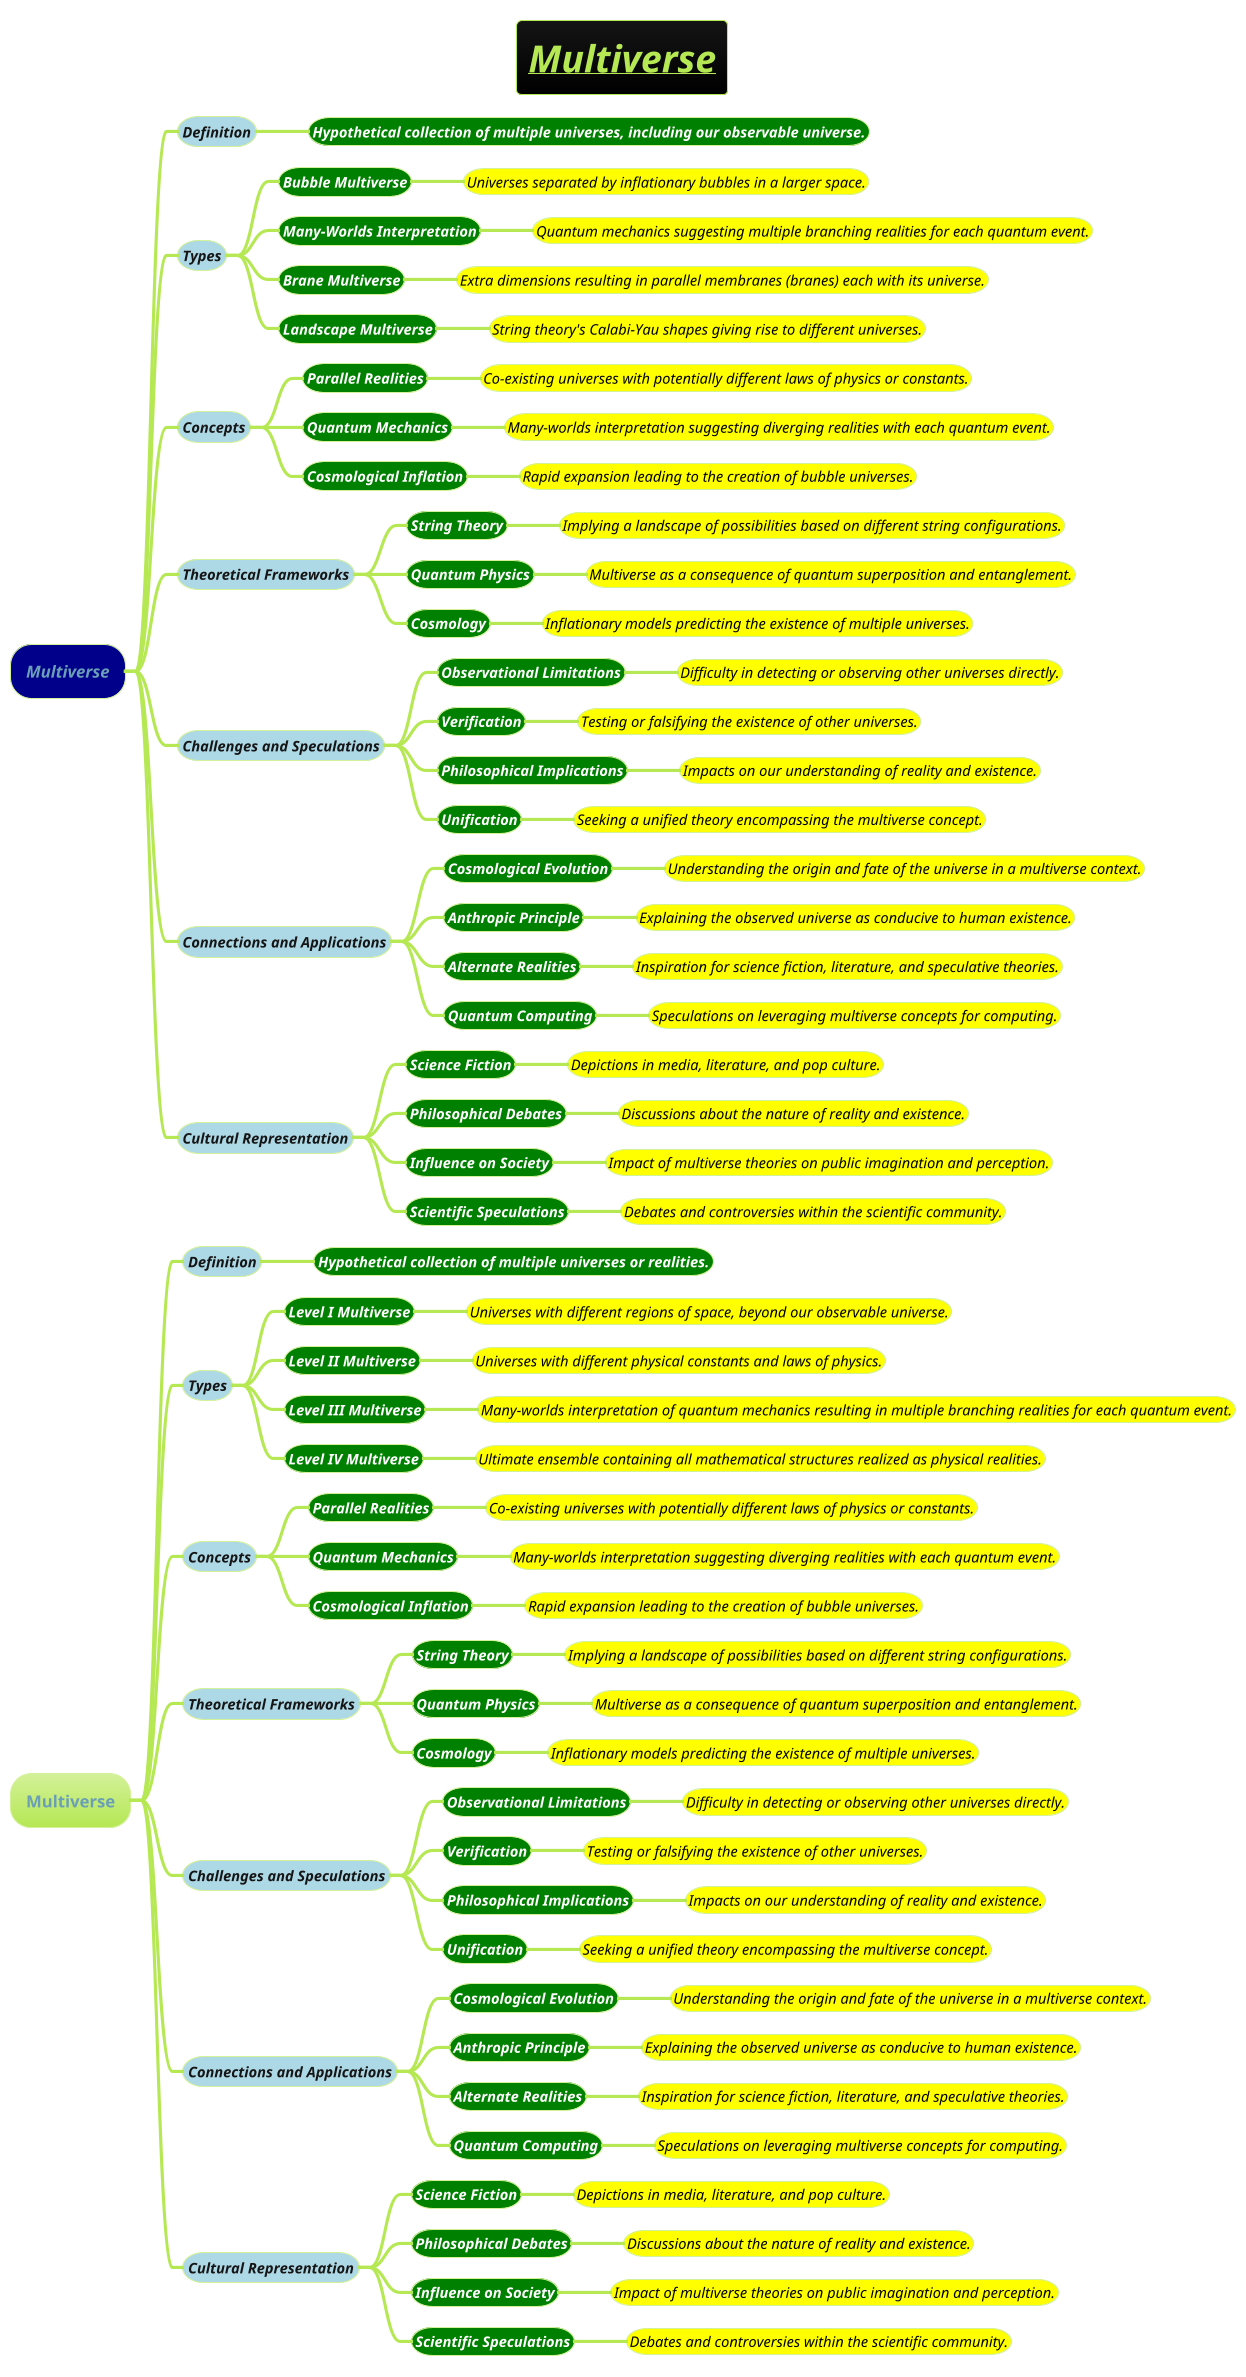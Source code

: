 @startmindmap
title =<i><b><u>Multiverse
!theme hacker

*[#darkblue] <i>Multiverse
**[#lightblue] <i><color #blac><size:14>Definition
***[#green] <b><i><color #white><size:14>Hypothetical collection of multiple universes, including our observable universe.
**[#lightblue] <i><color #blac><size:14>Types
***[#green] <b><i><color #white><size:14>Bubble Multiverse
****[#yellow] <i><color #black><size:14>Universes separated by inflationary bubbles in a larger space.
***[#green] <b><i><color #white><size:14>Many-Worlds Interpretation
****[#yellow] <i><color #black><size:14>Quantum mechanics suggesting multiple branching realities for each quantum event.
***[#green] <b><i><color #white><size:14>Brane Multiverse
****[#yellow] <i><color #black><size:14>Extra dimensions resulting in parallel membranes (branes) each with its universe.
***[#green] <b><i><color #white><size:14>Landscape Multiverse
****[#yellow] <i><color #black><size:14>String theory's Calabi-Yau shapes giving rise to different universes.
**[#lightblue] <i><color #blac><size:14>Concepts
***[#green] <b><i><color #white><size:14>Parallel Realities
****[#yellow] <i><color #black><size:14>Co-existing universes with potentially different laws of physics or constants.
***[#green] <b><i><color #white><size:14>Quantum Mechanics
****[#yellow] <i><color #black><size:14>Many-worlds interpretation suggesting diverging realities with each quantum event.
***[#green] <b><i><color #white><size:14>Cosmological Inflation
****[#yellow] <i><color #black><size:14>Rapid expansion leading to the creation of bubble universes.
**[#lightblue] <i><color #blac><size:14>Theoretical Frameworks
***[#green] <b><i><color #white><size:14>String Theory
****[#yellow] <i><color #black><size:14>Implying a landscape of possibilities based on different string configurations.
***[#green] <b><i><color #white><size:14>Quantum Physics
****[#yellow] <i><color #black><size:14>Multiverse as a consequence of quantum superposition and entanglement.
***[#green] <b><i><color #white><size:14>Cosmology
****[#yellow] <i><color #black><size:14>Inflationary models predicting the existence of multiple universes.
**[#lightblue] <i><color #blac><size:14>Challenges and Speculations
***[#green] <b><i><color #white><size:14>Observational Limitations
****[#yellow] <i><color #black><size:14>Difficulty in detecting or observing other universes directly.
***[#green] <b><i><color #white><size:14>Verification
****[#yellow] <i><color #black><size:14>Testing or falsifying the existence of other universes.
***[#green] <b><i><color #white><size:14>Philosophical Implications
****[#yellow] <i><color #black><size:14>Impacts on our understanding of reality and existence.
***[#green] <b><i><color #white><size:14>Unification
****[#yellow] <i><color #black><size:14>Seeking a unified theory encompassing the multiverse concept.
**[#lightblue] <i><color #blac><size:14>Connections and Applications
***[#green] <b><i><color #white><size:14>Cosmological Evolution
****[#yellow] <i><color #black><size:14>Understanding the origin and fate of the universe in a multiverse context.
***[#green] <b><i><color #white><size:14>Anthropic Principle
****[#yellow] <i><color #black><size:14>Explaining the observed universe as conducive to human existence.
***[#green] <b><i><color #white><size:14>Alternate Realities
****[#yellow] <i><color #black><size:14>Inspiration for science fiction, literature, and speculative theories.
***[#green] <b><i><color #white><size:14>Quantum Computing
****[#yellow] <i><color #black><size:14>Speculations on leveraging multiverse concepts for computing.
**[#lightblue] <i><color #blac><size:14>Cultural Representation
***[#green] <b><i><color #white><size:14>Science Fiction
****[#yellow] <i><color #black><size:14>Depictions in media, literature, and pop culture.
***[#green] <b><i><color #white><size:14>Philosophical Debates
****[#yellow] <i><color #black><size:14>Discussions about the nature of reality and existence.
***[#green] <b><i><color #white><size:14>Influence on Society
****[#yellow] <i><color #black><size:14>Impact of multiverse theories on public imagination and perception.
***[#green] <b><i><color #white><size:14>Scientific Speculations
****[#yellow] <i><color #black><size:14>Debates and controversies within the scientific community.

* Multiverse
**[#lightblue] <i><color #blac><size:14>Definition
***[#green] <b><i><color #white><size:14>Hypothetical collection of multiple universes or realities.
**[#lightblue] <i><color #blac><size:14>Types
***[#green] <b><i><color #white><size:14>Level I Multiverse
****[#yellow] <i><color #black><size:14>Universes with different regions of space, beyond our observable universe.
***[#green] <b><i><color #white><size:14>Level II Multiverse
****[#yellow] <i><color #black><size:14>Universes with different physical constants and laws of physics.
***[#green] <b><i><color #white><size:14>Level III Multiverse
****[#yellow] <i><color #black><size:14>Many-worlds interpretation of quantum mechanics resulting in multiple branching realities for each quantum event.
***[#green] <b><i><color #white><size:14>Level IV Multiverse
****[#yellow] <i><color #black><size:14>Ultimate ensemble containing all mathematical structures realized as physical realities.
**[#lightblue] <i><color #blac><size:14>Concepts
***[#green] <b><i><color #white><size:14>Parallel Realities
****[#yellow] <i><color #black><size:14>Co-existing universes with potentially different laws of physics or constants.
***[#green] <b><i><color #white><size:14>Quantum Mechanics
****[#yellow] <i><color #black><size:14>Many-worlds interpretation suggesting diverging realities with each quantum event.
***[#green] <b><i><color #white><size:14>Cosmological Inflation
****[#yellow] <i><color #black><size:14>Rapid expansion leading to the creation of bubble universes.
**[#lightblue] <i><color #blac><size:14>Theoretical Frameworks
***[#green] <b><i><color #white><size:14>String Theory
****[#yellow] <i><color #black><size:14>Implying a landscape of possibilities based on different string configurations.
***[#green] <b><i><color #white><size:14>Quantum Physics
****[#yellow] <i><color #black><size:14>Multiverse as a consequence of quantum superposition and entanglement.
***[#green] <b><i><color #white><size:14>Cosmology
****[#yellow] <i><color #black><size:14>Inflationary models predicting the existence of multiple universes.
**[#lightblue] <i><color #blac><size:14>Challenges and Speculations
***[#green] <b><i><color #white><size:14>Observational Limitations
****[#yellow] <i><color #black><size:14>Difficulty in detecting or observing other universes directly.
***[#green] <b><i><color #white><size:14>Verification
****[#yellow] <i><color #black><size:14>Testing or falsifying the existence of other universes.
***[#green] <b><i><color #white><size:14>Philosophical Implications
****[#yellow] <i><color #black><size:14>Impacts on our understanding of reality and existence.
***[#green] <b><i><color #white><size:14>Unification
****[#yellow] <i><color #black><size:14>Seeking a unified theory encompassing the multiverse concept.
**[#lightblue] <i><color #blac><size:14>Connections and Applications
***[#green] <b><i><color #white><size:14>Cosmological Evolution
****[#yellow] <i><color #black><size:14>Understanding the origin and fate of the universe in a multiverse context.
***[#green] <b><i><color #white><size:14>Anthropic Principle
****[#yellow] <i><color #black><size:14>Explaining the observed universe as conducive to human existence.
***[#green] <b><i><color #white><size:14>Alternate Realities
****[#yellow] <i><color #black><size:14>Inspiration for science fiction, literature, and speculative theories.
***[#green] <b><i><color #white><size:14>Quantum Computing
****[#yellow] <i><color #black><size:14>Speculations on leveraging multiverse concepts for computing.
**[#lightblue] <i><color #blac><size:14>Cultural Representation
***[#green] <b><i><color #white><size:14>Science Fiction
****[#yellow] <i><color #black><size:14>Depictions in media, literature, and pop culture.
***[#green] <b><i><color #white><size:14>Philosophical Debates
****[#yellow] <i><color #black><size:14>Discussions about the nature of reality and existence.
***[#green] <b><i><color #white><size:14>Influence on Society
****[#yellow] <i><color #black><size:14>Impact of multiverse theories on public imagination and perception.
***[#green] <b><i><color #white><size:14>Scientific Speculations
****[#yellow] <i><color #black><size:14>Debates and controversies within the scientific community.
@endmindmap
